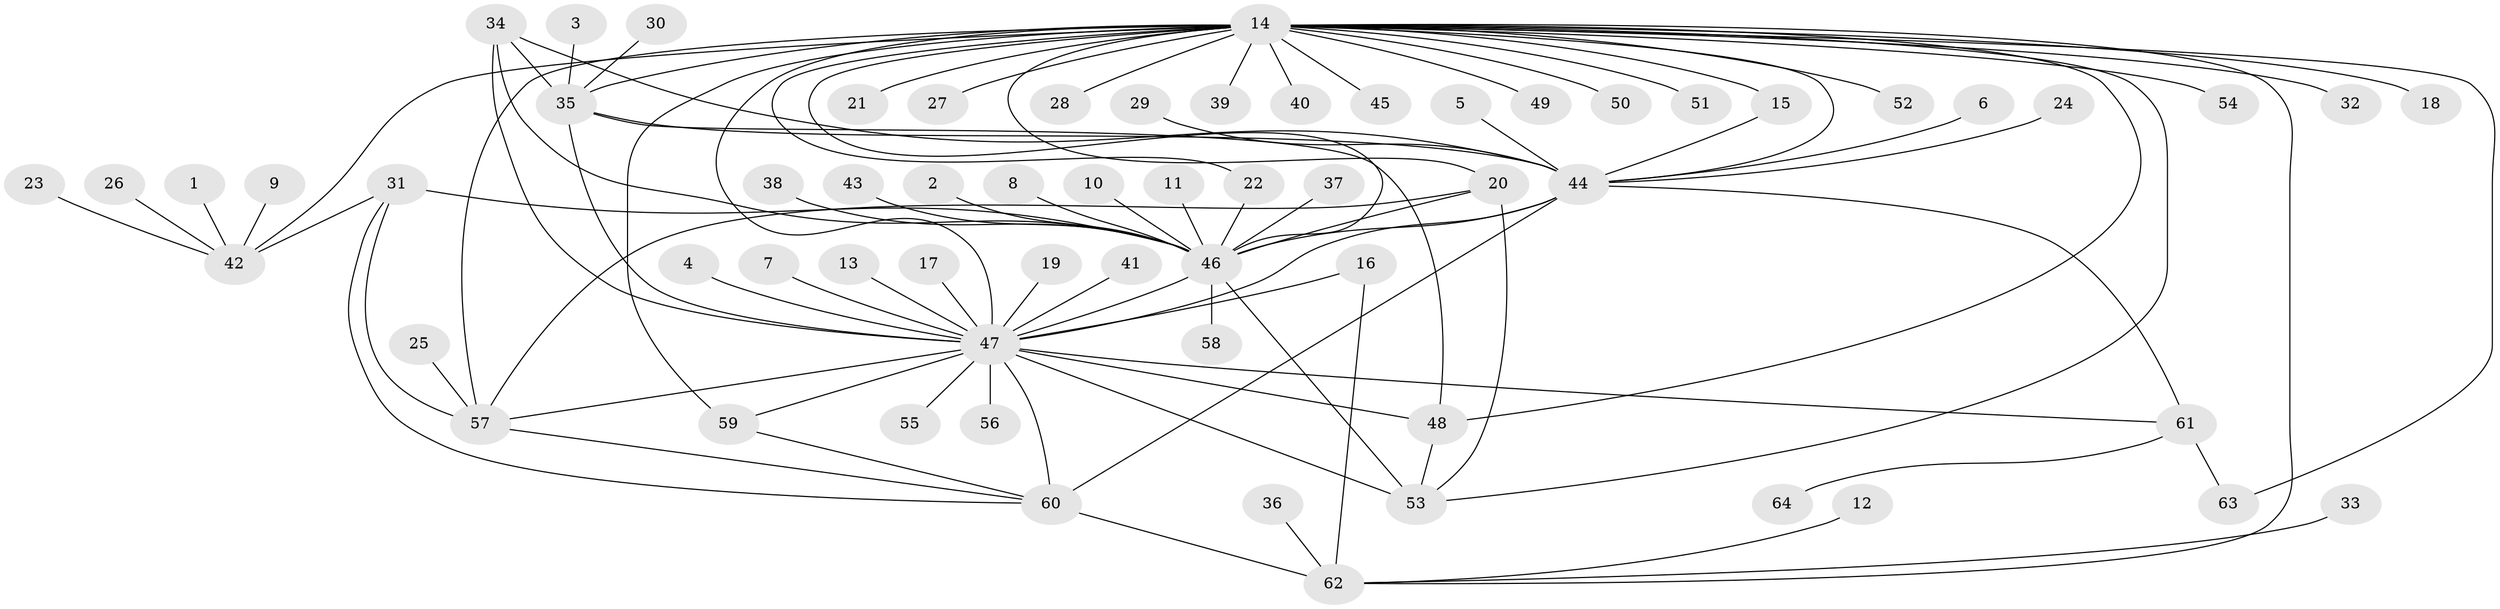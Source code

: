 // original degree distribution, {6: 0.03937007874015748, 32: 0.007874015748031496, 10: 0.015748031496062992, 28: 0.007874015748031496, 15: 0.007874015748031496, 7: 0.023622047244094488, 2: 0.2125984251968504, 1: 0.5354330708661418, 3: 0.05511811023622047, 9: 0.007874015748031496, 4: 0.05511811023622047, 8: 0.015748031496062992, 5: 0.015748031496062992}
// Generated by graph-tools (version 1.1) at 2025/25/03/09/25 03:25:59]
// undirected, 64 vertices, 93 edges
graph export_dot {
graph [start="1"]
  node [color=gray90,style=filled];
  1;
  2;
  3;
  4;
  5;
  6;
  7;
  8;
  9;
  10;
  11;
  12;
  13;
  14;
  15;
  16;
  17;
  18;
  19;
  20;
  21;
  22;
  23;
  24;
  25;
  26;
  27;
  28;
  29;
  30;
  31;
  32;
  33;
  34;
  35;
  36;
  37;
  38;
  39;
  40;
  41;
  42;
  43;
  44;
  45;
  46;
  47;
  48;
  49;
  50;
  51;
  52;
  53;
  54;
  55;
  56;
  57;
  58;
  59;
  60;
  61;
  62;
  63;
  64;
  1 -- 42 [weight=1.0];
  2 -- 46 [weight=1.0];
  3 -- 35 [weight=1.0];
  4 -- 47 [weight=1.0];
  5 -- 44 [weight=1.0];
  6 -- 44 [weight=1.0];
  7 -- 47 [weight=1.0];
  8 -- 46 [weight=1.0];
  9 -- 42 [weight=1.0];
  10 -- 46 [weight=1.0];
  11 -- 46 [weight=1.0];
  12 -- 62 [weight=1.0];
  13 -- 47 [weight=1.0];
  14 -- 15 [weight=1.0];
  14 -- 18 [weight=1.0];
  14 -- 20 [weight=1.0];
  14 -- 21 [weight=1.0];
  14 -- 22 [weight=1.0];
  14 -- 27 [weight=1.0];
  14 -- 28 [weight=1.0];
  14 -- 32 [weight=1.0];
  14 -- 35 [weight=1.0];
  14 -- 39 [weight=1.0];
  14 -- 40 [weight=1.0];
  14 -- 42 [weight=1.0];
  14 -- 44 [weight=1.0];
  14 -- 45 [weight=1.0];
  14 -- 46 [weight=1.0];
  14 -- 47 [weight=3.0];
  14 -- 48 [weight=1.0];
  14 -- 49 [weight=1.0];
  14 -- 50 [weight=1.0];
  14 -- 51 [weight=1.0];
  14 -- 52 [weight=1.0];
  14 -- 53 [weight=1.0];
  14 -- 54 [weight=1.0];
  14 -- 57 [weight=2.0];
  14 -- 59 [weight=2.0];
  14 -- 62 [weight=1.0];
  14 -- 63 [weight=2.0];
  15 -- 44 [weight=1.0];
  16 -- 47 [weight=1.0];
  16 -- 62 [weight=1.0];
  17 -- 47 [weight=1.0];
  19 -- 47 [weight=1.0];
  20 -- 46 [weight=1.0];
  20 -- 53 [weight=1.0];
  20 -- 57 [weight=1.0];
  22 -- 46 [weight=1.0];
  23 -- 42 [weight=1.0];
  24 -- 44 [weight=1.0];
  25 -- 57 [weight=1.0];
  26 -- 42 [weight=1.0];
  29 -- 44 [weight=1.0];
  30 -- 35 [weight=1.0];
  31 -- 42 [weight=1.0];
  31 -- 46 [weight=2.0];
  31 -- 57 [weight=2.0];
  31 -- 60 [weight=1.0];
  33 -- 62 [weight=1.0];
  34 -- 35 [weight=1.0];
  34 -- 44 [weight=1.0];
  34 -- 46 [weight=1.0];
  34 -- 47 [weight=1.0];
  35 -- 44 [weight=1.0];
  35 -- 47 [weight=1.0];
  35 -- 48 [weight=1.0];
  36 -- 62 [weight=1.0];
  37 -- 46 [weight=1.0];
  38 -- 46 [weight=1.0];
  41 -- 47 [weight=1.0];
  43 -- 46 [weight=1.0];
  44 -- 46 [weight=1.0];
  44 -- 47 [weight=1.0];
  44 -- 60 [weight=1.0];
  44 -- 61 [weight=2.0];
  46 -- 47 [weight=2.0];
  46 -- 53 [weight=2.0];
  46 -- 58 [weight=1.0];
  47 -- 48 [weight=2.0];
  47 -- 53 [weight=1.0];
  47 -- 55 [weight=1.0];
  47 -- 56 [weight=1.0];
  47 -- 57 [weight=2.0];
  47 -- 59 [weight=1.0];
  47 -- 60 [weight=1.0];
  47 -- 61 [weight=1.0];
  48 -- 53 [weight=1.0];
  57 -- 60 [weight=1.0];
  59 -- 60 [weight=1.0];
  60 -- 62 [weight=2.0];
  61 -- 63 [weight=1.0];
  61 -- 64 [weight=1.0];
}
